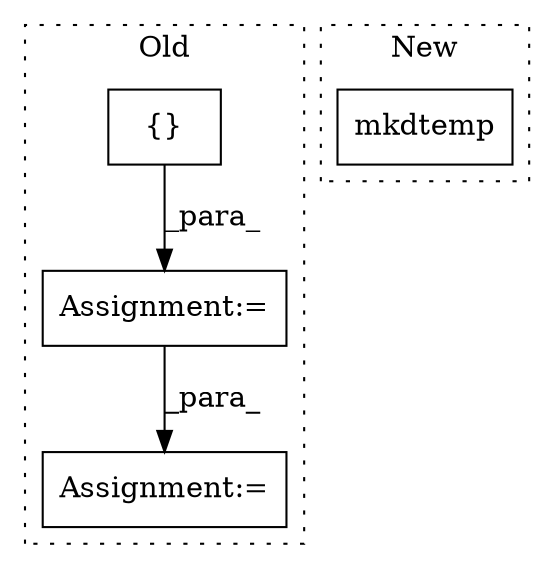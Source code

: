 digraph G {
subgraph cluster0 {
1 [label="{}" a="4" s="12215" l="2" shape="box"];
3 [label="Assignment:=" a="7" s="12310" l="1" shape="box"];
4 [label="Assignment:=" a="7" s="12238" l="1" shape="box"];
label = "Old";
style="dotted";
}
subgraph cluster1 {
2 [label="mkdtemp" a="32" s="8977" l="9" shape="box"];
label = "New";
style="dotted";
}
1 -> 4 [label="_para_"];
4 -> 3 [label="_para_"];
}